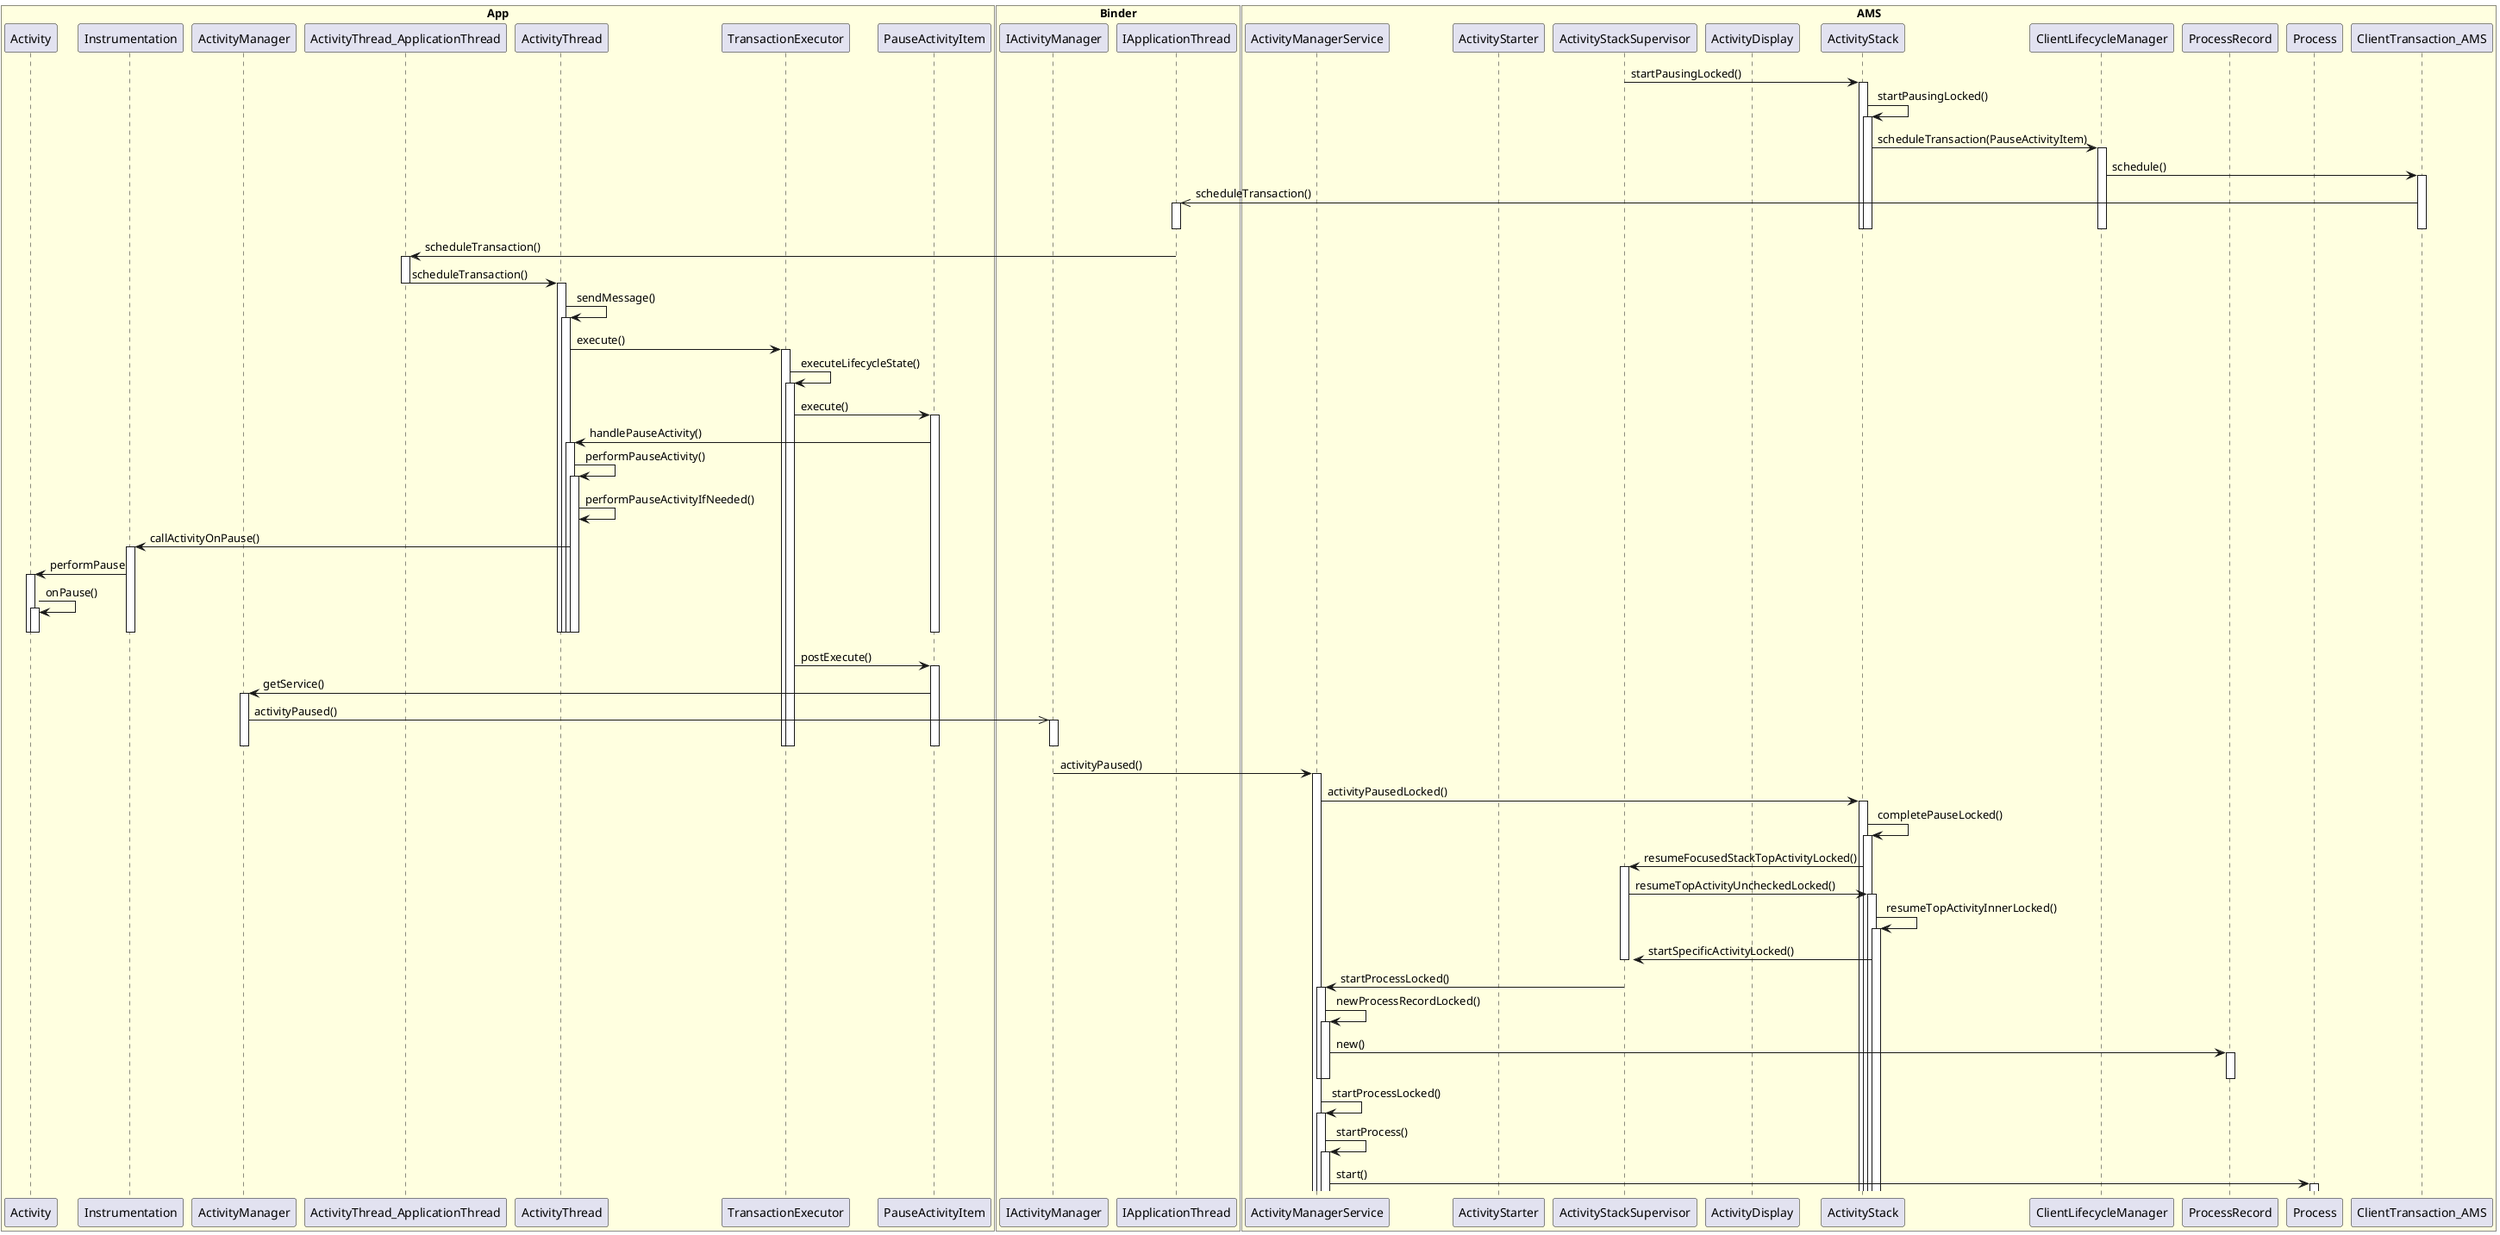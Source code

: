 @startuml

box "App" #LightYellow
participant Activity
participant Instrumentation
participant ActivityManager
participant ActivityThread_ApplicationThread
participant ActivityThread
participant TransactionExecutor
participant PauseActivityItem
end box

box "Binder" #LightYellow
participant IActivityManager
participant IApplicationThread
end box

box "AMS" #LightYellow
participant ActivityManagerService
participant ActivityStarter
participant ActivityStackSupervisor
participant ActivityDisplay
participant ActivityStack
participant ClientLifecycleManager
participant ProcessRecord
participant Process
participant ClientTransaction_AMS
end box

ActivityStackSupervisor -> ActivityStack: startPausingLocked()

activate ActivityStack
ActivityStack -> ActivityStack: startPausingLocked()
activate ActivityStack
ActivityStack -> ClientLifecycleManager: scheduleTransaction(PauseActivityItem)
activate ClientLifecycleManager
ClientLifecycleManager -> ClientTransaction_AMS:schedule()
activate ClientTransaction_AMS

ClientTransaction_AMS ->> IApplicationThread:scheduleTransaction()
activate IApplicationThread
deactivate IApplicationThread
deactivate ClientTransaction_AMS
deactivate ClientLifecycleManager
deactivate ActivityStack
deactivate ActivityStack
deactivate ActivityStack
deactivate ActivityStack
deactivate ActivityStackSupervisor
deactivate ActivityStackSupervisor
deactivate IActivityManager
deactivate ActivityManagerService
deactivate ActivityManagerService
deactivate ActivityStarter
deactivate ActivityStarter
deactivate ActivityStarter
deactivate ActivityStarter

IApplicationThread -> ActivityThread_ApplicationThread:scheduleTransaction()
activate ActivityThread_ApplicationThread

ActivityThread_ApplicationThread -> ActivityThread:scheduleTransaction()
deactivate ActivityThread_ApplicationThread
deactivate IApplicationThread
activate ActivityThread

ActivityThread -> ActivityThread:sendMessage()
activate ActivityThread
ActivityThread -> TransactionExecutor:execute()
activate TransactionExecutor
TransactionExecutor -> TransactionExecutor:executeLifecycleState()
activate TransactionExecutor
TransactionExecutor -> PauseActivityItem:execute()

activate PauseActivityItem
PauseActivityItem -> ActivityThread:handlePauseActivity()
activate ActivityThread
ActivityThread -> ActivityThread:performPauseActivity()
activate ActivityThread
ActivityThread -> ActivityThread:performPauseActivityIfNeeded()
ActivityThread -> Instrumentation:callActivityOnPause()
activate Instrumentation
Instrumentation -> Activity:performPause
activate Activity
Activity -> Activity:onPause()
activate Activity
deactivate Activity
deactivate Activity
deactivate Instrumentation
deactivate ActivityThread
deactivate ActivityThread
deactivate ActivityThread
deactivate ActivityThread
deactivate PauseActivityItem

TransactionExecutor -> PauseActivityItem:postExecute()
activate PauseActivityItem
PauseActivityItem -> ActivityManager:getService()
activate ActivityManager
ActivityManager ->> IActivityManager:activityPaused()
activate IActivityManager
deactivate IActivityManager
deactivate TransactionExecutor
deactivate TransactionExecutor
deactivate PauseActivityItem
deactivate ActivityManager

IActivityManager -> ActivityManagerService:activityPaused()
activate ActivityManagerService
ActivityManagerService -> ActivityStack:activityPausedLocked()
activate ActivityStack
ActivityStack -> ActivityStack:completePauseLocked()
activate ActivityStack
ActivityStack -> ActivityStackSupervisor:resumeFocusedStackTopActivityLocked()
activate ActivityStackSupervisor
ActivityStackSupervisor -> ActivityStack:resumeTopActivityUncheckedLocked()
activate ActivityStack
ActivityStack -> ActivityStack:resumeTopActivityInnerLocked()
activate ActivityStack
ActivityStack -> ActivityStackSupervisor:startSpecificActivityLocked()
activate ActivityStackSupervisor
ActivityStackSupervisor -> ActivityManagerService:startProcessLocked()
activate ActivityManagerService
ActivityManagerService -> ActivityManagerService:newProcessRecordLocked()
activate ActivityManagerService
ActivityManagerService -> ProcessRecord:new()
activate ProcessRecord
deactivate ProcessRecord
deactivate ActivityManagerService
deactivate ActivityManagerService

ActivityManagerService -> ActivityManagerService:startProcessLocked()
activate ActivityManagerService
ActivityManagerService -> ActivityManagerService:startProcess()
activate ActivityManagerService
ActivityManagerService -> Process:start()
activate Process


@enduml